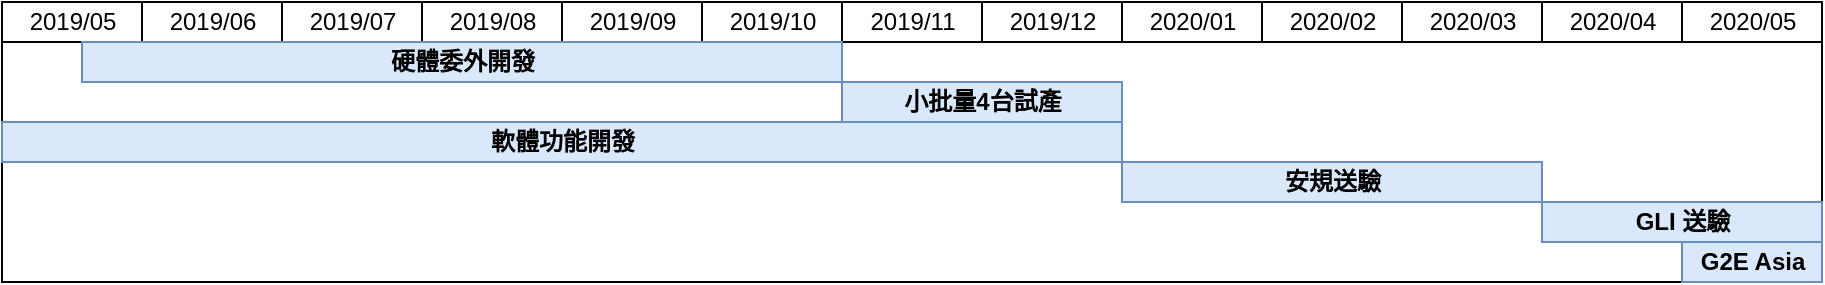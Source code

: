 <mxfile version="12.1.4" type="github" pages="1">
  <diagram name="Page-1" id="2c4490ee-f0b8-94ab-5012-d5dc3445f7a3">
    <mxGraphModel dx="1426" dy="794" grid="1" gridSize="10" guides="1" tooltips="1" connect="0" arrows="1" fold="1" page="1" pageScale="1.5" pageWidth="1169" pageHeight="826" background="#ffffff" math="0" shadow="0">
      <root>
        <mxCell id="0" style=";html=1;"/>
        <mxCell id="1" style=";html=1;" parent="0"/>
        <mxCell id="c4RQWpJA4Gw6nRBEv-Ae-28" value="" style="group;rounded=0;shadow=0;strokeColor=#000000;" vertex="1" connectable="0" parent="1">
          <mxGeometry x="160" y="439" width="910" height="140" as="geometry"/>
        </mxCell>
        <mxCell id="67c90442a009f359-279" value="2019/07" style="fillColor=#FFFFFF;strokeColor=#000000;strokeWidth=1;fontColor=#000000;fontStyle=0;html=1;shadow=0;" parent="c4RQWpJA4Gw6nRBEv-Ae-28" vertex="1">
          <mxGeometry x="140" width="70" height="20" as="geometry"/>
        </mxCell>
        <mxCell id="7a8b956e7d50b54d-104" value="2019/08" style="fillColor=#FFFFFF;strokeColor=#000000;strokeWidth=1;fontColor=#000000;fontStyle=0;html=1;shadow=0;" parent="c4RQWpJA4Gw6nRBEv-Ae-28" vertex="1">
          <mxGeometry x="210" width="70" height="20" as="geometry"/>
        </mxCell>
        <mxCell id="7a8b956e7d50b54d-109" value="2019/09" style="fillColor=#FFFFFF;strokeColor=#000000;strokeWidth=1;fontColor=#000000;fontStyle=0;html=1;shadow=0;" parent="c4RQWpJA4Gw6nRBEv-Ae-28" vertex="1">
          <mxGeometry x="280" width="70" height="20" as="geometry"/>
        </mxCell>
        <mxCell id="7a8b956e7d50b54d-114" value="2019/10" style="fillColor=#FFFFFF;strokeColor=#000000;strokeWidth=1;fontColor=#000000;fontStyle=0;html=1;shadow=0;" parent="c4RQWpJA4Gw6nRBEv-Ae-28" vertex="1">
          <mxGeometry x="350" width="70" height="20" as="geometry"/>
        </mxCell>
        <mxCell id="7a8b956e7d50b54d-119" value="2019/11" style="fillColor=#FFFFFF;strokeColor=#000000;strokeWidth=1;fontColor=#000000;fontStyle=0;html=1;shadow=0;" parent="c4RQWpJA4Gw6nRBEv-Ae-28" vertex="1">
          <mxGeometry x="420" width="70" height="20" as="geometry"/>
        </mxCell>
        <mxCell id="7a8b956e7d50b54d-124" value="2019/12" style="fillColor=#FFFFFF;strokeColor=#000000;strokeWidth=1;fontColor=#000000;fontStyle=0;html=1;shadow=0;" parent="c4RQWpJA4Gw6nRBEv-Ae-28" vertex="1">
          <mxGeometry x="490" width="70" height="20" as="geometry"/>
        </mxCell>
        <mxCell id="7a8b956e7d50b54d-129" value="2020/01" style="fillColor=#FFFFFF;strokeColor=#000000;strokeWidth=1;fontColor=#000000;fontStyle=0;html=1;shadow=0;" parent="c4RQWpJA4Gw6nRBEv-Ae-28" vertex="1">
          <mxGeometry x="560" width="70" height="20" as="geometry"/>
        </mxCell>
        <mxCell id="7a8b956e7d50b54d-134" value="2020/02" style="fillColor=#FFFFFF;strokeColor=#000000;strokeWidth=1;fontColor=#000000;fontStyle=0;html=1;shadow=0;" parent="c4RQWpJA4Gw6nRBEv-Ae-28" vertex="1">
          <mxGeometry x="630" width="70" height="20" as="geometry"/>
        </mxCell>
        <mxCell id="7a8b956e7d50b54d-139" value="2020/03" style="fillColor=#FFFFFF;strokeColor=#000000;strokeWidth=1;fontColor=#000000;fontStyle=0;html=1;shadow=0;" parent="c4RQWpJA4Gw6nRBEv-Ae-28" vertex="1">
          <mxGeometry x="700" width="70" height="20" as="geometry"/>
        </mxCell>
        <mxCell id="7a8b956e7d50b54d-145" value="2019/06" style="fillColor=#FFFFFF;strokeColor=#000000;strokeWidth=1;fontColor=#000000;fontStyle=0;html=1;shadow=0;" parent="c4RQWpJA4Gw6nRBEv-Ae-28" vertex="1">
          <mxGeometry x="70" width="70" height="20" as="geometry"/>
        </mxCell>
        <mxCell id="7a8b956e7d50b54d-151" value="2019/05" style="fillColor=#FFFFFF;strokeColor=#000000;strokeWidth=1;fontColor=#000000;fontStyle=0;html=1;shadow=0;" parent="c4RQWpJA4Gw6nRBEv-Ae-28" vertex="1">
          <mxGeometry width="70" height="20" as="geometry"/>
        </mxCell>
        <mxCell id="7a8b956e7d50b54d-157" value="2020/04" style="fillColor=#FFFFFF;strokeColor=#000000;strokeWidth=1;fontColor=#000000;fontStyle=0;html=1;shadow=0;" parent="c4RQWpJA4Gw6nRBEv-Ae-28" vertex="1">
          <mxGeometry x="770" width="70" height="20" as="geometry"/>
        </mxCell>
        <mxCell id="7a8b956e7d50b54d-162" value="" style="align=left;strokeColor=#CCCCCC;html=1;shadow=0;" parent="c4RQWpJA4Gw6nRBEv-Ae-28" vertex="1">
          <mxGeometry y="60" width="120" height="20" as="geometry"/>
        </mxCell>
        <mxCell id="7a8b956e7d50b54d-178" value="" style="align=left;strokeColor=#CCCCCC;html=1;shadow=0;" parent="c4RQWpJA4Gw6nRBEv-Ae-28" vertex="1">
          <mxGeometry x="120" y="60" width="120" height="20" as="geometry"/>
        </mxCell>
        <mxCell id="7a8b956e7d50b54d-194" value="" style="align=left;strokeColor=#CCCCCC;html=1;shadow=0;" parent="c4RQWpJA4Gw6nRBEv-Ae-28" vertex="1">
          <mxGeometry x="240" y="60" width="120" height="20" as="geometry"/>
        </mxCell>
        <mxCell id="7a8b956e7d50b54d-210" value="" style="align=left;strokeColor=#CCCCCC;html=1;shadow=0;" parent="c4RQWpJA4Gw6nRBEv-Ae-28" vertex="1">
          <mxGeometry x="360" y="60" width="120" height="20" as="geometry"/>
        </mxCell>
        <mxCell id="7a8b956e7d50b54d-353" value="硬體委外開發" style="align=center;strokeColor=#6c8ebf;html=1;fillColor=#dae8fc;fontStyle=1;shadow=0;" parent="c4RQWpJA4Gw6nRBEv-Ae-28" vertex="1">
          <mxGeometry x="40" y="20" width="380" height="20" as="geometry"/>
        </mxCell>
        <mxCell id="7a8b956e7d50b54d-354" value="軟體功能開發" style="align=center;strokeColor=#6c8ebf;html=1;fillColor=#dae8fc;fontStyle=1;shadow=0;" parent="c4RQWpJA4Gw6nRBEv-Ae-28" vertex="1">
          <mxGeometry y="60" width="560" height="20" as="geometry"/>
        </mxCell>
        <mxCell id="7a8b956e7d50b54d-355" value="安規送驗" style="align=center;strokeColor=#6c8ebf;html=1;fillColor=#dae8fc;fontStyle=1;shadow=0;" parent="c4RQWpJA4Gw6nRBEv-Ae-28" vertex="1">
          <mxGeometry x="560" y="80" width="210" height="20" as="geometry"/>
        </mxCell>
        <mxCell id="7a8b956e7d50b54d-358" value="小批量4台試產" style="align=center;strokeColor=#6c8ebf;html=1;fillColor=#dae8fc;fontStyle=1;shadow=0;" parent="c4RQWpJA4Gw6nRBEv-Ae-28" vertex="1">
          <mxGeometry x="420" y="40" width="140" height="20" as="geometry"/>
        </mxCell>
        <mxCell id="c4RQWpJA4Gw6nRBEv-Ae-6" value="2020/05" style="fillColor=#FFFFFF;strokeColor=#000000;strokeWidth=1;fontColor=#000000;fontStyle=0;html=1;shadow=0;" vertex="1" parent="c4RQWpJA4Gw6nRBEv-Ae-28">
          <mxGeometry x="840" width="70" height="20" as="geometry"/>
        </mxCell>
        <mxCell id="7a8b956e7d50b54d-357" value="G2E Asia" style="align=center;strokeColor=#6c8ebf;html=1;fillColor=#dae8fc;fontStyle=1;shadow=0;" parent="c4RQWpJA4Gw6nRBEv-Ae-28" vertex="1">
          <mxGeometry x="840" y="120" width="70" height="20" as="geometry"/>
        </mxCell>
        <mxCell id="7a8b956e7d50b54d-356" value="GLI 送驗" style="align=center;strokeColor=#6c8ebf;html=1;fillColor=#dae8fc;fontStyle=1;shadow=0;" parent="c4RQWpJA4Gw6nRBEv-Ae-28" vertex="1">
          <mxGeometry x="770" y="100" width="140" height="20" as="geometry"/>
        </mxCell>
      </root>
    </mxGraphModel>
  </diagram>
</mxfile>
